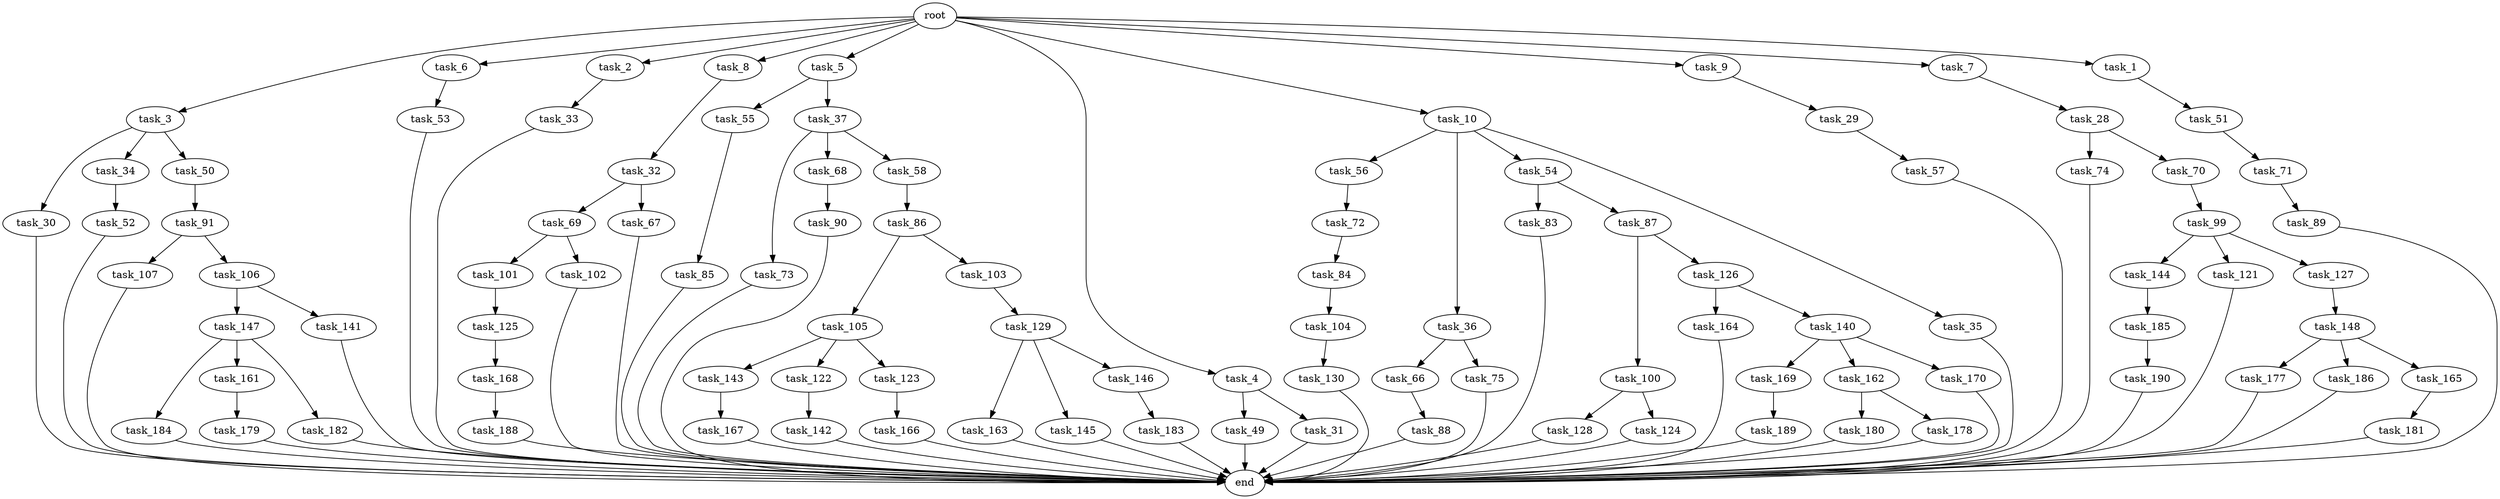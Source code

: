 digraph G {
  task_73 [size="54975581388.800003"];
  task_55 [size="85899345920.000000"];
  task_89 [size="85899345920.000000"];
  task_100 [size="85899345920.000000"];
  task_90 [size="7730941132.800000"];
  task_3 [size="102.400000"];
  task_6 [size="102.400000"];
  task_30 [size="3435973836.800000"];
  task_2 [size="102.400000"];
  task_8 [size="102.400000"];
  task_125 [size="30923764531.200001"];
  task_163 [size="85899345920.000000"];
  task_69 [size="13743895347.200001"];
  task_53 [size="3435973836.800000"];
  task_84 [size="69578470195.199997"];
  task_49 [size="42090679500.800003"];
  task_184 [size="54975581388.800003"];
  task_86 [size="85899345920.000000"];
  task_145 [size="85899345920.000000"];
  task_74 [size="7730941132.800000"];
  task_168 [size="3435973836.800000"];
  task_57 [size="42090679500.800003"];
  task_177 [size="7730941132.800000"];
  task_34 [size="3435973836.800000"];
  task_33 [size="54975581388.800003"];
  task_167 [size="85899345920.000000"];
  task_189 [size="30923764531.200001"];
  task_169 [size="3435973836.800000"];
  task_71 [size="7730941132.800000"];
  task_183 [size="42090679500.800003"];
  task_105 [size="54975581388.800003"];
  task_56 [size="54975581388.800003"];
  task_5 [size="102.400000"];
  task_4 [size="102.400000"];
  task_104 [size="69578470195.199997"];
  task_185 [size="42090679500.800003"];
  task_99 [size="30923764531.200001"];
  task_36 [size="54975581388.800003"];
  task_181 [size="69578470195.199997"];
  task_144 [size="42090679500.800003"];
  task_50 [size="3435973836.800000"];
  task_10 [size="102.400000"];
  task_161 [size="54975581388.800003"];
  task_83 [size="85899345920.000000"];
  task_147 [size="54975581388.800003"];
  task_103 [size="54975581388.800003"];
  task_130 [size="13743895347.200001"];
  task_9 [size="102.400000"];
  task_85 [size="54975581388.800003"];
  task_121 [size="42090679500.800003"];
  task_186 [size="7730941132.800000"];
  task_107 [size="85899345920.000000"];
  task_126 [size="85899345920.000000"];
  task_179 [size="54975581388.800003"];
  end [size="0.000000"];
  task_143 [size="7730941132.800000"];
  task_51 [size="7730941132.800000"];
  task_66 [size="42090679500.800003"];
  task_142 [size="21474836480.000000"];
  root [size="0.000000"];
  task_106 [size="85899345920.000000"];
  task_146 [size="85899345920.000000"];
  task_32 [size="42090679500.800003"];
  task_141 [size="54975581388.800003"];
  task_188 [size="85899345920.000000"];
  task_72 [size="3435973836.800000"];
  task_180 [size="7730941132.800000"];
  task_129 [size="54975581388.800003"];
  task_88 [size="54975581388.800003"];
  task_28 [size="30923764531.200001"];
  task_190 [size="30923764531.200001"];
  task_54 [size="54975581388.800003"];
  task_75 [size="42090679500.800003"];
  task_91 [size="69578470195.199997"];
  task_87 [size="85899345920.000000"];
  task_29 [size="3435973836.800000"];
  task_37 [size="85899345920.000000"];
  task_31 [size="42090679500.800003"];
  task_165 [size="7730941132.800000"];
  task_122 [size="7730941132.800000"];
  task_127 [size="42090679500.800003"];
  task_52 [size="69578470195.199997"];
  task_162 [size="3435973836.800000"];
  task_101 [size="7730941132.800000"];
  task_35 [size="54975581388.800003"];
  task_67 [size="13743895347.200001"];
  task_178 [size="7730941132.800000"];
  task_102 [size="7730941132.800000"];
  task_166 [size="54975581388.800003"];
  task_7 [size="102.400000"];
  task_164 [size="85899345920.000000"];
  task_140 [size="85899345920.000000"];
  task_128 [size="7730941132.800000"];
  task_148 [size="13743895347.200001"];
  task_1 [size="102.400000"];
  task_68 [size="54975581388.800003"];
  task_182 [size="54975581388.800003"];
  task_58 [size="54975581388.800003"];
  task_70 [size="7730941132.800000"];
  task_123 [size="7730941132.800000"];
  task_124 [size="7730941132.800000"];
  task_170 [size="3435973836.800000"];

  task_73 -> end [size="1.000000"];
  task_55 -> task_85 [size="536870912.000000"];
  task_89 -> end [size="1.000000"];
  task_100 -> task_124 [size="75497472.000000"];
  task_100 -> task_128 [size="75497472.000000"];
  task_90 -> end [size="1.000000"];
  task_3 -> task_30 [size="33554432.000000"];
  task_3 -> task_50 [size="33554432.000000"];
  task_3 -> task_34 [size="33554432.000000"];
  task_6 -> task_53 [size="33554432.000000"];
  task_30 -> end [size="1.000000"];
  task_2 -> task_33 [size="536870912.000000"];
  task_8 -> task_32 [size="411041792.000000"];
  task_125 -> task_168 [size="33554432.000000"];
  task_163 -> end [size="1.000000"];
  task_69 -> task_101 [size="75497472.000000"];
  task_69 -> task_102 [size="75497472.000000"];
  task_53 -> end [size="1.000000"];
  task_84 -> task_104 [size="679477248.000000"];
  task_49 -> end [size="1.000000"];
  task_184 -> end [size="1.000000"];
  task_86 -> task_103 [size="536870912.000000"];
  task_86 -> task_105 [size="536870912.000000"];
  task_145 -> end [size="1.000000"];
  task_74 -> end [size="1.000000"];
  task_168 -> task_188 [size="838860800.000000"];
  task_57 -> end [size="1.000000"];
  task_177 -> end [size="1.000000"];
  task_34 -> task_52 [size="679477248.000000"];
  task_33 -> end [size="1.000000"];
  task_167 -> end [size="1.000000"];
  task_189 -> end [size="1.000000"];
  task_169 -> task_189 [size="301989888.000000"];
  task_71 -> task_89 [size="838860800.000000"];
  task_183 -> end [size="1.000000"];
  task_105 -> task_122 [size="75497472.000000"];
  task_105 -> task_123 [size="75497472.000000"];
  task_105 -> task_143 [size="75497472.000000"];
  task_56 -> task_72 [size="33554432.000000"];
  task_5 -> task_37 [size="838860800.000000"];
  task_5 -> task_55 [size="838860800.000000"];
  task_4 -> task_31 [size="411041792.000000"];
  task_4 -> task_49 [size="411041792.000000"];
  task_104 -> task_130 [size="134217728.000000"];
  task_185 -> task_190 [size="301989888.000000"];
  task_99 -> task_121 [size="411041792.000000"];
  task_99 -> task_127 [size="411041792.000000"];
  task_99 -> task_144 [size="411041792.000000"];
  task_36 -> task_75 [size="411041792.000000"];
  task_36 -> task_66 [size="411041792.000000"];
  task_181 -> end [size="1.000000"];
  task_144 -> task_185 [size="411041792.000000"];
  task_50 -> task_91 [size="679477248.000000"];
  task_10 -> task_36 [size="536870912.000000"];
  task_10 -> task_35 [size="536870912.000000"];
  task_10 -> task_56 [size="536870912.000000"];
  task_10 -> task_54 [size="536870912.000000"];
  task_161 -> task_179 [size="536870912.000000"];
  task_83 -> end [size="1.000000"];
  task_147 -> task_161 [size="536870912.000000"];
  task_147 -> task_182 [size="536870912.000000"];
  task_147 -> task_184 [size="536870912.000000"];
  task_103 -> task_129 [size="536870912.000000"];
  task_130 -> end [size="1.000000"];
  task_9 -> task_29 [size="33554432.000000"];
  task_85 -> end [size="1.000000"];
  task_121 -> end [size="1.000000"];
  task_186 -> end [size="1.000000"];
  task_107 -> end [size="1.000000"];
  task_126 -> task_164 [size="838860800.000000"];
  task_126 -> task_140 [size="838860800.000000"];
  task_179 -> end [size="1.000000"];
  task_143 -> task_167 [size="838860800.000000"];
  task_51 -> task_71 [size="75497472.000000"];
  task_66 -> task_88 [size="536870912.000000"];
  task_142 -> end [size="1.000000"];
  root -> task_8 [size="1.000000"];
  root -> task_9 [size="1.000000"];
  root -> task_3 [size="1.000000"];
  root -> task_7 [size="1.000000"];
  root -> task_6 [size="1.000000"];
  root -> task_1 [size="1.000000"];
  root -> task_10 [size="1.000000"];
  root -> task_5 [size="1.000000"];
  root -> task_2 [size="1.000000"];
  root -> task_4 [size="1.000000"];
  task_106 -> task_141 [size="536870912.000000"];
  task_106 -> task_147 [size="536870912.000000"];
  task_146 -> task_183 [size="411041792.000000"];
  task_32 -> task_67 [size="134217728.000000"];
  task_32 -> task_69 [size="134217728.000000"];
  task_141 -> end [size="1.000000"];
  task_188 -> end [size="1.000000"];
  task_72 -> task_84 [size="679477248.000000"];
  task_180 -> end [size="1.000000"];
  task_129 -> task_145 [size="838860800.000000"];
  task_129 -> task_146 [size="838860800.000000"];
  task_129 -> task_163 [size="838860800.000000"];
  task_88 -> end [size="1.000000"];
  task_28 -> task_70 [size="75497472.000000"];
  task_28 -> task_74 [size="75497472.000000"];
  task_190 -> end [size="1.000000"];
  task_54 -> task_83 [size="838860800.000000"];
  task_54 -> task_87 [size="838860800.000000"];
  task_75 -> end [size="1.000000"];
  task_91 -> task_106 [size="838860800.000000"];
  task_91 -> task_107 [size="838860800.000000"];
  task_87 -> task_126 [size="838860800.000000"];
  task_87 -> task_100 [size="838860800.000000"];
  task_29 -> task_57 [size="411041792.000000"];
  task_37 -> task_58 [size="536870912.000000"];
  task_37 -> task_73 [size="536870912.000000"];
  task_37 -> task_68 [size="536870912.000000"];
  task_31 -> end [size="1.000000"];
  task_165 -> task_181 [size="679477248.000000"];
  task_122 -> task_142 [size="209715200.000000"];
  task_127 -> task_148 [size="134217728.000000"];
  task_52 -> end [size="1.000000"];
  task_162 -> task_180 [size="75497472.000000"];
  task_162 -> task_178 [size="75497472.000000"];
  task_101 -> task_125 [size="301989888.000000"];
  task_35 -> end [size="1.000000"];
  task_67 -> end [size="1.000000"];
  task_178 -> end [size="1.000000"];
  task_102 -> end [size="1.000000"];
  task_166 -> end [size="1.000000"];
  task_7 -> task_28 [size="301989888.000000"];
  task_164 -> end [size="1.000000"];
  task_140 -> task_162 [size="33554432.000000"];
  task_140 -> task_169 [size="33554432.000000"];
  task_140 -> task_170 [size="33554432.000000"];
  task_128 -> end [size="1.000000"];
  task_148 -> task_177 [size="75497472.000000"];
  task_148 -> task_186 [size="75497472.000000"];
  task_148 -> task_165 [size="75497472.000000"];
  task_1 -> task_51 [size="75497472.000000"];
  task_68 -> task_90 [size="75497472.000000"];
  task_182 -> end [size="1.000000"];
  task_58 -> task_86 [size="838860800.000000"];
  task_70 -> task_99 [size="301989888.000000"];
  task_123 -> task_166 [size="536870912.000000"];
  task_124 -> end [size="1.000000"];
  task_170 -> end [size="1.000000"];
}
